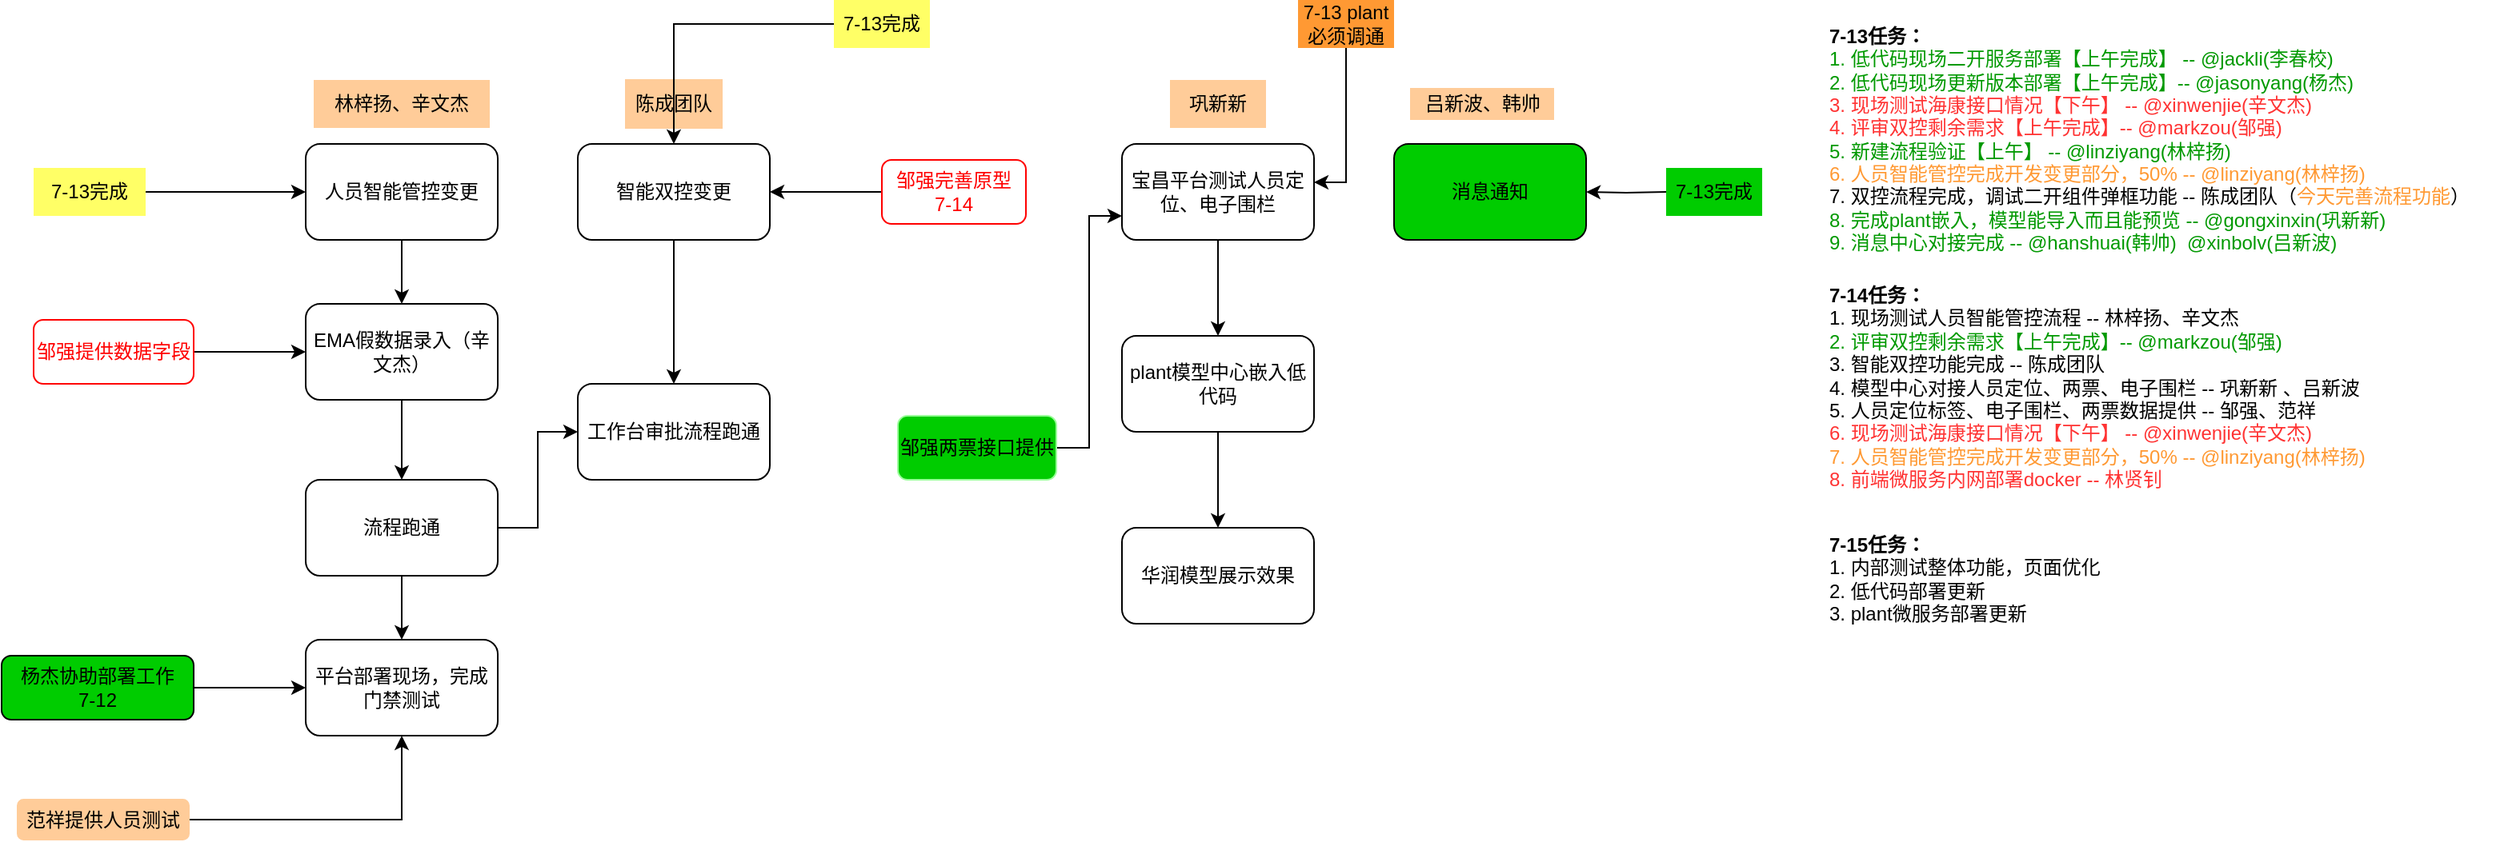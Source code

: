 <mxfile version="17.2.1" type="github">
  <diagram id="lrBe2s1Y0-TZEhEflH6y" name="第 1 页">
    <mxGraphModel dx="2361" dy="772" grid="1" gridSize="10" guides="1" tooltips="1" connect="1" arrows="1" fold="1" page="1" pageScale="1" pageWidth="827" pageHeight="1169" math="0" shadow="0">
      <root>
        <mxCell id="0" />
        <mxCell id="1" parent="0" />
        <mxCell id="8PWxZ2ZOjzzuAVCmJEXS-1" style="edgeStyle=orthogonalEdgeStyle;rounded=0;orthogonalLoop=1;jettySize=auto;html=1;entryX=0.5;entryY=0;entryDx=0;entryDy=0;" parent="1" source="8PWxZ2ZOjzzuAVCmJEXS-2" target="8PWxZ2ZOjzzuAVCmJEXS-4" edge="1">
          <mxGeometry relative="1" as="geometry" />
        </mxCell>
        <mxCell id="8PWxZ2ZOjzzuAVCmJEXS-2" value="人员智能管控变更" style="rounded=1;whiteSpace=wrap;html=1;" parent="1" vertex="1">
          <mxGeometry x="-340" y="130" width="120" height="60" as="geometry" />
        </mxCell>
        <mxCell id="8PWxZ2ZOjzzuAVCmJEXS-3" value="" style="edgeStyle=orthogonalEdgeStyle;rounded=0;orthogonalLoop=1;jettySize=auto;html=1;" parent="1" source="8PWxZ2ZOjzzuAVCmJEXS-4" target="8PWxZ2ZOjzzuAVCmJEXS-10" edge="1">
          <mxGeometry relative="1" as="geometry" />
        </mxCell>
        <mxCell id="8PWxZ2ZOjzzuAVCmJEXS-4" value="EMA假数据录入（辛文杰）" style="rounded=1;whiteSpace=wrap;html=1;" parent="1" vertex="1">
          <mxGeometry x="-340" y="230" width="120" height="60" as="geometry" />
        </mxCell>
        <mxCell id="8PWxZ2ZOjzzuAVCmJEXS-5" value="平台部署现场，完成门禁测试" style="rounded=1;whiteSpace=wrap;html=1;" parent="1" vertex="1">
          <mxGeometry x="-340" y="440" width="120" height="60" as="geometry" />
        </mxCell>
        <mxCell id="8PWxZ2ZOjzzuAVCmJEXS-6" style="edgeStyle=orthogonalEdgeStyle;rounded=0;orthogonalLoop=1;jettySize=auto;html=1;entryX=0.5;entryY=0;entryDx=0;entryDy=0;" parent="1" source="8PWxZ2ZOjzzuAVCmJEXS-7" target="8PWxZ2ZOjzzuAVCmJEXS-12" edge="1">
          <mxGeometry relative="1" as="geometry" />
        </mxCell>
        <mxCell id="8PWxZ2ZOjzzuAVCmJEXS-7" value="宝昌平台测试人员定位、电子围栏" style="rounded=1;whiteSpace=wrap;html=1;" parent="1" vertex="1">
          <mxGeometry x="170" y="130" width="120" height="60" as="geometry" />
        </mxCell>
        <mxCell id="8PWxZ2ZOjzzuAVCmJEXS-8" value="" style="edgeStyle=orthogonalEdgeStyle;rounded=0;orthogonalLoop=1;jettySize=auto;html=1;" parent="1" source="8PWxZ2ZOjzzuAVCmJEXS-10" target="8PWxZ2ZOjzzuAVCmJEXS-5" edge="1">
          <mxGeometry relative="1" as="geometry" />
        </mxCell>
        <mxCell id="8PWxZ2ZOjzzuAVCmJEXS-9" style="edgeStyle=orthogonalEdgeStyle;rounded=0;orthogonalLoop=1;jettySize=auto;html=1;entryX=0;entryY=0.5;entryDx=0;entryDy=0;" parent="1" source="8PWxZ2ZOjzzuAVCmJEXS-10" target="8PWxZ2ZOjzzuAVCmJEXS-16" edge="1">
          <mxGeometry relative="1" as="geometry" />
        </mxCell>
        <mxCell id="8PWxZ2ZOjzzuAVCmJEXS-10" value="流程跑通" style="rounded=1;whiteSpace=wrap;html=1;" parent="1" vertex="1">
          <mxGeometry x="-340" y="340" width="120" height="60" as="geometry" />
        </mxCell>
        <mxCell id="8PWxZ2ZOjzzuAVCmJEXS-11" style="edgeStyle=orthogonalEdgeStyle;rounded=0;orthogonalLoop=1;jettySize=auto;html=1;entryX=0.5;entryY=0;entryDx=0;entryDy=0;" parent="1" source="8PWxZ2ZOjzzuAVCmJEXS-12" target="8PWxZ2ZOjzzuAVCmJEXS-13" edge="1">
          <mxGeometry relative="1" as="geometry" />
        </mxCell>
        <mxCell id="8PWxZ2ZOjzzuAVCmJEXS-12" value="plant模型中心嵌入低代码" style="rounded=1;whiteSpace=wrap;html=1;" parent="1" vertex="1">
          <mxGeometry x="170" y="250" width="120" height="60" as="geometry" />
        </mxCell>
        <mxCell id="8PWxZ2ZOjzzuAVCmJEXS-13" value="华润模型展示效果" style="rounded=1;whiteSpace=wrap;html=1;" parent="1" vertex="1">
          <mxGeometry x="170" y="370" width="120" height="60" as="geometry" />
        </mxCell>
        <mxCell id="8PWxZ2ZOjzzuAVCmJEXS-14" value="" style="edgeStyle=orthogonalEdgeStyle;rounded=0;orthogonalLoop=1;jettySize=auto;html=1;entryX=0.5;entryY=0;entryDx=0;entryDy=0;" parent="1" source="8PWxZ2ZOjzzuAVCmJEXS-15" target="8PWxZ2ZOjzzuAVCmJEXS-16" edge="1">
          <mxGeometry relative="1" as="geometry">
            <mxPoint x="-80" y="250" as="targetPoint" />
          </mxGeometry>
        </mxCell>
        <mxCell id="8PWxZ2ZOjzzuAVCmJEXS-15" value="智能双控变更" style="rounded=1;whiteSpace=wrap;html=1;" parent="1" vertex="1">
          <mxGeometry x="-170" y="130" width="120" height="60" as="geometry" />
        </mxCell>
        <mxCell id="8PWxZ2ZOjzzuAVCmJEXS-16" value="工作台审批流程跑通" style="whiteSpace=wrap;html=1;rounded=1;" parent="1" vertex="1">
          <mxGeometry x="-170" y="280" width="120" height="60" as="geometry" />
        </mxCell>
        <mxCell id="8PWxZ2ZOjzzuAVCmJEXS-17" value="巩新新" style="text;html=1;strokeColor=none;fillColor=#FFCC99;align=center;verticalAlign=middle;whiteSpace=wrap;rounded=0;" parent="1" vertex="1">
          <mxGeometry x="200" y="90" width="60" height="30" as="geometry" />
        </mxCell>
        <mxCell id="8PWxZ2ZOjzzuAVCmJEXS-18" value="林梓扬、辛文杰" style="text;html=1;strokeColor=none;fillColor=#FFCC99;align=center;verticalAlign=middle;whiteSpace=wrap;rounded=0;shadow=0;" parent="1" vertex="1">
          <mxGeometry x="-335" y="90" width="110" height="30" as="geometry" />
        </mxCell>
        <mxCell id="8PWxZ2ZOjzzuAVCmJEXS-19" value="陈成团队" style="text;html=1;strokeColor=#FFCC99;fillColor=#FFCC99;align=center;verticalAlign=middle;whiteSpace=wrap;rounded=0;" parent="1" vertex="1">
          <mxGeometry x="-140" y="90" width="60" height="30" as="geometry" />
        </mxCell>
        <mxCell id="8PWxZ2ZOjzzuAVCmJEXS-20" value="消息通知" style="rounded=1;whiteSpace=wrap;html=1;fillColor=#00CC00;" parent="1" vertex="1">
          <mxGeometry x="340" y="130" width="120" height="60" as="geometry" />
        </mxCell>
        <mxCell id="8PWxZ2ZOjzzuAVCmJEXS-21" value="吕新波、韩帅" style="text;html=1;align=center;verticalAlign=middle;resizable=0;points=[];autosize=1;strokeColor=none;fillColor=#FFCC99;" parent="1" vertex="1">
          <mxGeometry x="350" y="95" width="90" height="20" as="geometry" />
        </mxCell>
        <mxCell id="8PWxZ2ZOjzzuAVCmJEXS-28" style="edgeStyle=orthogonalEdgeStyle;rounded=0;orthogonalLoop=1;jettySize=auto;html=1;entryX=0;entryY=0.5;entryDx=0;entryDy=0;" parent="1" source="8PWxZ2ZOjzzuAVCmJEXS-29" target="8PWxZ2ZOjzzuAVCmJEXS-4" edge="1">
          <mxGeometry relative="1" as="geometry" />
        </mxCell>
        <mxCell id="8PWxZ2ZOjzzuAVCmJEXS-29" value="&lt;font color=&quot;#ff0000&quot;&gt;邹强提供数据字段&lt;/font&gt;" style="rounded=1;whiteSpace=wrap;html=1;strokeColor=#FF0000;" parent="1" vertex="1">
          <mxGeometry x="-510" y="240" width="100" height="40" as="geometry" />
        </mxCell>
        <mxCell id="8PWxZ2ZOjzzuAVCmJEXS-31" style="edgeStyle=orthogonalEdgeStyle;rounded=0;orthogonalLoop=1;jettySize=auto;html=1;entryX=1;entryY=0.5;entryDx=0;entryDy=0;fontColor=#FF0000;" parent="1" source="8PWxZ2ZOjzzuAVCmJEXS-32" target="8PWxZ2ZOjzzuAVCmJEXS-15" edge="1">
          <mxGeometry relative="1" as="geometry" />
        </mxCell>
        <mxCell id="8PWxZ2ZOjzzuAVCmJEXS-32" value="&lt;font color=&quot;#ff0000&quot;&gt;邹强完善原型&lt;br&gt;7-14&lt;/font&gt;" style="rounded=1;whiteSpace=wrap;html=1;strokeColor=#FF0000;" parent="1" vertex="1">
          <mxGeometry x="20" y="140" width="90" height="40" as="geometry" />
        </mxCell>
        <mxCell id="8PWxZ2ZOjzzuAVCmJEXS-33" style="edgeStyle=orthogonalEdgeStyle;rounded=0;orthogonalLoop=1;jettySize=auto;html=1;entryX=0;entryY=0.75;entryDx=0;entryDy=0;fontColor=#FF0000;" parent="1" source="8PWxZ2ZOjzzuAVCmJEXS-34" target="8PWxZ2ZOjzzuAVCmJEXS-7" edge="1">
          <mxGeometry relative="1" as="geometry" />
        </mxCell>
        <mxCell id="8PWxZ2ZOjzzuAVCmJEXS-34" value="&lt;font color=&quot;#000000&quot;&gt;邹强两票接口提供&lt;/font&gt;" style="rounded=1;whiteSpace=wrap;html=1;fontColor=#FF0000;strokeColor=#99FF99;fillColor=#00CC00;" parent="1" vertex="1">
          <mxGeometry x="30" y="300" width="99" height="40" as="geometry" />
        </mxCell>
        <mxCell id="8PWxZ2ZOjzzuAVCmJEXS-35" value="" style="edgeStyle=orthogonalEdgeStyle;rounded=0;orthogonalLoop=1;jettySize=auto;html=1;fontColor=#000000;" parent="1" source="8PWxZ2ZOjzzuAVCmJEXS-36" target="8PWxZ2ZOjzzuAVCmJEXS-5" edge="1">
          <mxGeometry relative="1" as="geometry" />
        </mxCell>
        <mxCell id="8PWxZ2ZOjzzuAVCmJEXS-36" value="&lt;font color=&quot;#000000&quot;&gt;杨杰协助部署工作&lt;br&gt;7-12&lt;br&gt;&lt;/font&gt;" style="rounded=1;whiteSpace=wrap;html=1;fontColor=#FF0000;strokeColor=#000000;fillColor=#00CC00;" parent="1" vertex="1">
          <mxGeometry x="-530" y="450" width="120" height="40" as="geometry" />
        </mxCell>
        <mxCell id="8PWxZ2ZOjzzuAVCmJEXS-37" style="edgeStyle=orthogonalEdgeStyle;rounded=0;orthogonalLoop=1;jettySize=auto;html=1;fontColor=#000000;" parent="1" source="8PWxZ2ZOjzzuAVCmJEXS-38" target="8PWxZ2ZOjzzuAVCmJEXS-5" edge="1">
          <mxGeometry relative="1" as="geometry" />
        </mxCell>
        <mxCell id="8PWxZ2ZOjzzuAVCmJEXS-38" value="范祥提供人员测试" style="rounded=1;whiteSpace=wrap;html=1;shadow=0;fontColor=#000000;strokeColor=#FFCC99;fillColor=#FFCC99;" parent="1" vertex="1">
          <mxGeometry x="-520" y="540" width="107" height="25" as="geometry" />
        </mxCell>
        <mxCell id="8PWxZ2ZOjzzuAVCmJEXS-41" value="" style="edgeStyle=orthogonalEdgeStyle;rounded=0;orthogonalLoop=1;jettySize=auto;html=1;fontColor=#000000;" parent="1" target="8PWxZ2ZOjzzuAVCmJEXS-20" edge="1">
          <mxGeometry relative="1" as="geometry">
            <mxPoint x="510" y="160" as="sourcePoint" />
          </mxGeometry>
        </mxCell>
        <mxCell id="3v_MCyyfMN3TOqrQyFrj-1" value="7-13完成" style="text;html=1;strokeColor=none;fillColor=#00CC00;align=center;verticalAlign=middle;whiteSpace=wrap;rounded=0;" vertex="1" parent="1">
          <mxGeometry x="510" y="145" width="60" height="30" as="geometry" />
        </mxCell>
        <mxCell id="3v_MCyyfMN3TOqrQyFrj-7" style="edgeStyle=orthogonalEdgeStyle;rounded=0;orthogonalLoop=1;jettySize=auto;html=1;" edge="1" parent="1" source="3v_MCyyfMN3TOqrQyFrj-2" target="8PWxZ2ZOjzzuAVCmJEXS-15">
          <mxGeometry relative="1" as="geometry" />
        </mxCell>
        <mxCell id="3v_MCyyfMN3TOqrQyFrj-2" value="7-13完成" style="text;html=1;strokeColor=none;fillColor=#FFFF66;align=center;verticalAlign=middle;whiteSpace=wrap;rounded=0;" vertex="1" parent="1">
          <mxGeometry x="-10" y="40" width="60" height="30" as="geometry" />
        </mxCell>
        <mxCell id="3v_MCyyfMN3TOqrQyFrj-5" style="edgeStyle=orthogonalEdgeStyle;rounded=0;orthogonalLoop=1;jettySize=auto;html=1;entryX=0;entryY=0.5;entryDx=0;entryDy=0;" edge="1" parent="1" source="3v_MCyyfMN3TOqrQyFrj-3" target="8PWxZ2ZOjzzuAVCmJEXS-2">
          <mxGeometry relative="1" as="geometry" />
        </mxCell>
        <mxCell id="3v_MCyyfMN3TOqrQyFrj-3" value="7-13完成" style="text;html=1;strokeColor=none;fillColor=#FFFF66;align=center;verticalAlign=middle;whiteSpace=wrap;rounded=0;" vertex="1" parent="1">
          <mxGeometry x="-510" y="145" width="70" height="30" as="geometry" />
        </mxCell>
        <mxCell id="3v_MCyyfMN3TOqrQyFrj-13" style="edgeStyle=orthogonalEdgeStyle;rounded=0;orthogonalLoop=1;jettySize=auto;html=1;entryX=1;entryY=0.4;entryDx=0;entryDy=0;entryPerimeter=0;" edge="1" parent="1" source="3v_MCyyfMN3TOqrQyFrj-11" target="8PWxZ2ZOjzzuAVCmJEXS-7">
          <mxGeometry relative="1" as="geometry" />
        </mxCell>
        <mxCell id="3v_MCyyfMN3TOqrQyFrj-11" value="7-13 plant必须调通" style="text;html=1;strokeColor=none;fillColor=#FF9933;align=center;verticalAlign=middle;whiteSpace=wrap;rounded=0;" vertex="1" parent="1">
          <mxGeometry x="280" y="40" width="60" height="30" as="geometry" />
        </mxCell>
        <mxCell id="3v_MCyyfMN3TOqrQyFrj-14" value="&lt;b&gt;&lt;br&gt;7-13任务：&lt;/b&gt;&lt;br&gt;&lt;font color=&quot;#009900&quot;&gt;1.&amp;nbsp;低代码现场二开服务部署【上午完成】&amp;nbsp;--&amp;nbsp;@jackli(李春校)&amp;nbsp;&amp;nbsp;&lt;br&gt;2.&amp;nbsp;低代码现场更新版本部署【上午完成】--&amp;nbsp;@jasonyang(杨杰)&amp;nbsp;&amp;nbsp;&lt;/font&gt;&lt;br&gt;&lt;font color=&quot;#ff3333&quot;&gt;3.&amp;nbsp;现场测试海康接口情况【下午】&amp;nbsp;--&amp;nbsp;@xinwenjie(辛文杰)&amp;nbsp;&amp;nbsp;&lt;/font&gt;&lt;br&gt;&lt;font color=&quot;#ff3333&quot;&gt;4.&amp;nbsp;评审双控剩余需求【上午完成】--&amp;nbsp;@markzou(邹强)&amp;nbsp;&lt;/font&gt;&amp;nbsp;&lt;br&gt;&lt;font color=&quot;#009900&quot;&gt;5.&amp;nbsp;新建流程验证【上午】&amp;nbsp;--&amp;nbsp;@linziyang(林梓扬)&amp;nbsp;&amp;nbsp;&lt;/font&gt;&lt;br&gt;&lt;font color=&quot;#ff9933&quot;&gt;6.&amp;nbsp;人员智能管控完成开发变更部分，50% --&amp;nbsp;@linziyang(林梓扬)&amp;nbsp;&amp;nbsp;&lt;/font&gt;&lt;br&gt;7.&amp;nbsp;双控流程完成，调试二开组件弹框功能&amp;nbsp;--&amp;nbsp;陈成团队（&lt;font color=&quot;#ff9933&quot;&gt;今天完善流程功能&lt;/font&gt;）&lt;br&gt;&lt;font color=&quot;#009900&quot;&gt;8.&amp;nbsp;完成plant嵌入，模型能导入而且能预览&amp;nbsp;--&amp;nbsp;@gongxinxin(巩新新)&amp;nbsp;&amp;nbsp;&lt;/font&gt;&lt;br&gt;&lt;font color=&quot;#009900&quot;&gt;9.&amp;nbsp;消息中心对接完成&amp;nbsp;--&amp;nbsp;@hanshuai(韩帅)&amp;nbsp;&amp;nbsp;@xinbolv(吕新波)&amp;nbsp;&lt;/font&gt;&lt;font color=&quot;#00cc00&quot;&gt;&amp;nbsp;&lt;/font&gt;" style="text;html=1;align=left;verticalAlign=middle;resizable=0;points=[];autosize=1;strokeColor=none;fillColor=none;fontColor=#000000;" vertex="1" parent="1">
          <mxGeometry x="610" y="40" width="420" height="160" as="geometry" />
        </mxCell>
        <mxCell id="3v_MCyyfMN3TOqrQyFrj-15" value="&lt;b&gt;&lt;br&gt;7-14任务：&lt;/b&gt;&lt;br&gt;1. 现场测试人员智能管控流程 -- 林梓扬、辛文杰&lt;br&gt;&lt;font color=&quot;#009900&quot;&gt;2.&amp;nbsp;评审双控剩余需求【上午完成】--&amp;nbsp;@markzou(邹强)&amp;nbsp;&amp;nbsp;&lt;/font&gt;&lt;br&gt;3. 智能双控功能完成 -- 陈成团队&amp;nbsp;&amp;nbsp;&lt;br&gt;4. 模型中心对接人员定位、两票、电子围栏 -- 巩新新 、吕新波&lt;br&gt;5. 人员定位标签、电子围栏、两票数据提供 -- 邹强、范祥&lt;br&gt;&lt;span style=&quot;color: rgb(255 , 51 , 51)&quot;&gt;6.&amp;nbsp;现场测试海康接口情况【下午】&amp;nbsp;--&amp;nbsp;@xinwenjie(辛文杰)&lt;br&gt;&lt;/span&gt;&lt;span style=&quot;color: rgb(255 , 153 , 51)&quot;&gt;7.&amp;nbsp;人员智能管控完成开发变更部分，50% --&amp;nbsp;@linziyang(林梓扬)&amp;nbsp;&amp;nbsp;&lt;br&gt;&lt;/span&gt;&lt;span style=&quot;color: rgb(255 , 51 , 51)&quot;&gt;8. 前端微服务内网部署docker -- 林贤钊&amp;nbsp;&lt;/span&gt;" style="text;html=1;align=left;verticalAlign=middle;resizable=0;points=[];autosize=1;strokeColor=none;fillColor=none;fontColor=#000000;" vertex="1" parent="1">
          <mxGeometry x="610" y="205" width="360" height="140" as="geometry" />
        </mxCell>
        <mxCell id="3v_MCyyfMN3TOqrQyFrj-16" value="&lt;b&gt;&lt;br&gt;7-15任务：&lt;/b&gt;&lt;br&gt;1. 内部测试整体功能，页面优化&lt;br&gt;2. 低代码部署更新&lt;br&gt;3. plant微服务部署更新&lt;br&gt;" style="text;html=1;align=left;verticalAlign=middle;resizable=0;points=[];autosize=1;strokeColor=none;fillColor=none;fontColor=#000000;" vertex="1" parent="1">
          <mxGeometry x="610" y="360" width="190" height="70" as="geometry" />
        </mxCell>
      </root>
    </mxGraphModel>
  </diagram>
</mxfile>
